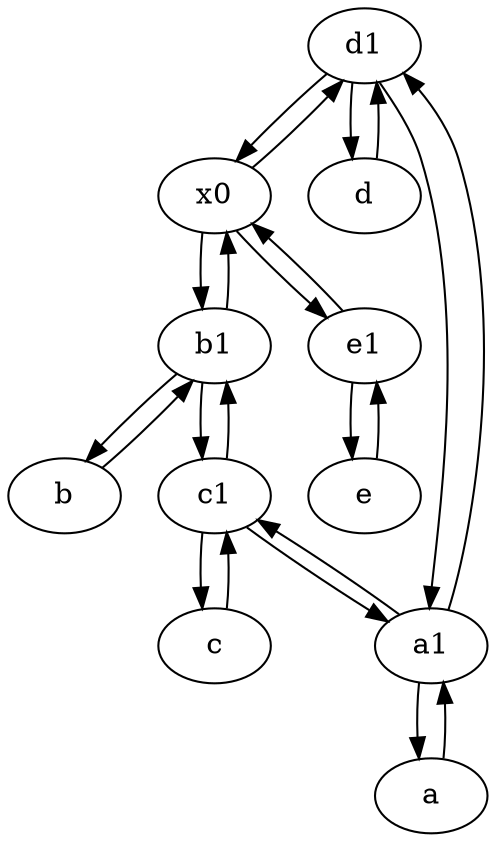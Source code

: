 digraph  {
	d1 [pos="25,30!"];
	b [pos="50,20!"];
	e [pos="30,50!"];
	x0;
	c [pos="20,10!"];
	b1 [pos="45,20!"];
	d [pos="20,30!"];
	a [pos="40,10!"];
	c1 [pos="30,15!"];
	e1 [pos="25,45!"];
	a1 [pos="40,15!"];
	d1 -> d;
	a1 -> d1;
	x0 -> b1;
	b -> b1;
	c1 -> a1;
	a -> a1;
	e1 -> x0;
	d1 -> a1;
	e1 -> e;
	d -> d1;
	b1 -> b;
	d1 -> x0;
	a1 -> a;
	e -> e1;
	b1 -> x0;
	x0 -> d1;
	c1 -> b1;
	x0 -> e1;
	c1 -> c;
	b1 -> c1;
	c -> c1;
	a1 -> c1;

	}